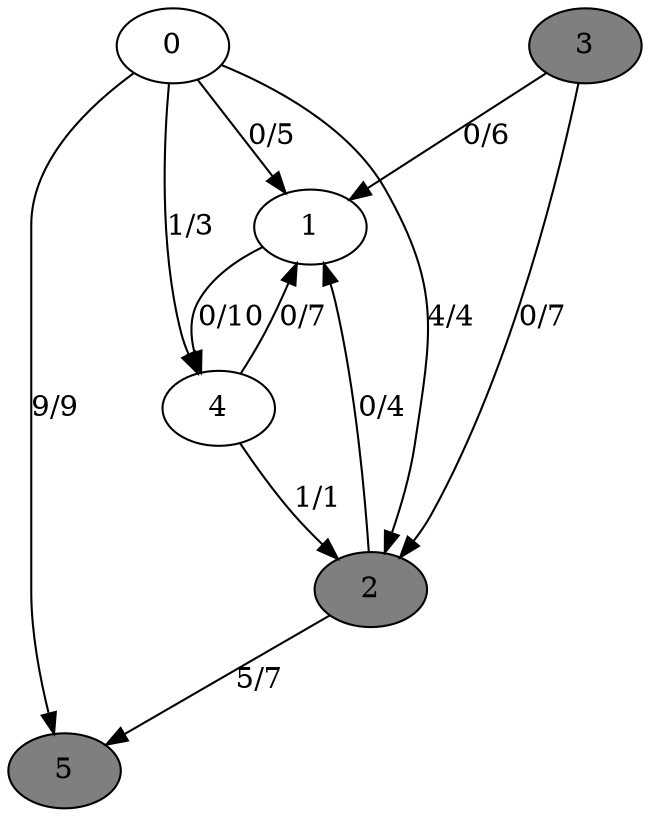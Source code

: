 digraph G {
	0[style=filled fillcolor=grey100];
	0->1[label ="0/5"] ;
	0->2[label ="4/4"] ;
	0->4[label ="1/3"] ;
	0->5[label ="9/9"] ;
	1[style=filled fillcolor=grey100];
	1->4[label ="0/10"] ;
	2[style=filled fillcolor=grey50];
	2->1[label ="0/4"] ;
	2->5[label ="5/7"] ;
	3[style=filled fillcolor=grey50];
	3->1[label ="0/6"] ;
	3->2[label ="0/7"] ;
	4[style=filled fillcolor=grey100];
	4->1[label ="0/7"] ;
	4->2[label ="1/1"] ;
	5[style=filled fillcolor=grey50];
}
